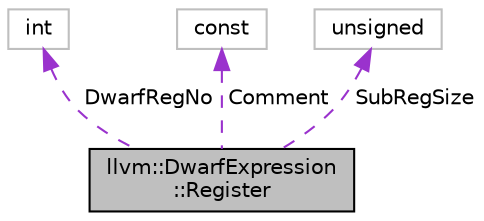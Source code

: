 digraph "llvm::DwarfExpression::Register"
{
 // LATEX_PDF_SIZE
  bgcolor="transparent";
  edge [fontname="Helvetica",fontsize="10",labelfontname="Helvetica",labelfontsize="10"];
  node [fontname="Helvetica",fontsize="10",shape=record];
  Node1 [label="llvm::DwarfExpression\l::Register",height=0.2,width=0.4,color="black", fillcolor="grey75", style="filled", fontcolor="black",tooltip="Holds information about all subregisters comprising a register location."];
  Node2 -> Node1 [dir="back",color="darkorchid3",fontsize="10",style="dashed",label=" DwarfRegNo" ,fontname="Helvetica"];
  Node2 [label="int",height=0.2,width=0.4,color="grey75",tooltip=" "];
  Node3 -> Node1 [dir="back",color="darkorchid3",fontsize="10",style="dashed",label=" Comment" ,fontname="Helvetica"];
  Node3 [label="const",height=0.2,width=0.4,color="grey75",tooltip=" "];
  Node4 -> Node1 [dir="back",color="darkorchid3",fontsize="10",style="dashed",label=" SubRegSize" ,fontname="Helvetica"];
  Node4 [label="unsigned",height=0.2,width=0.4,color="grey75",tooltip=" "];
}
